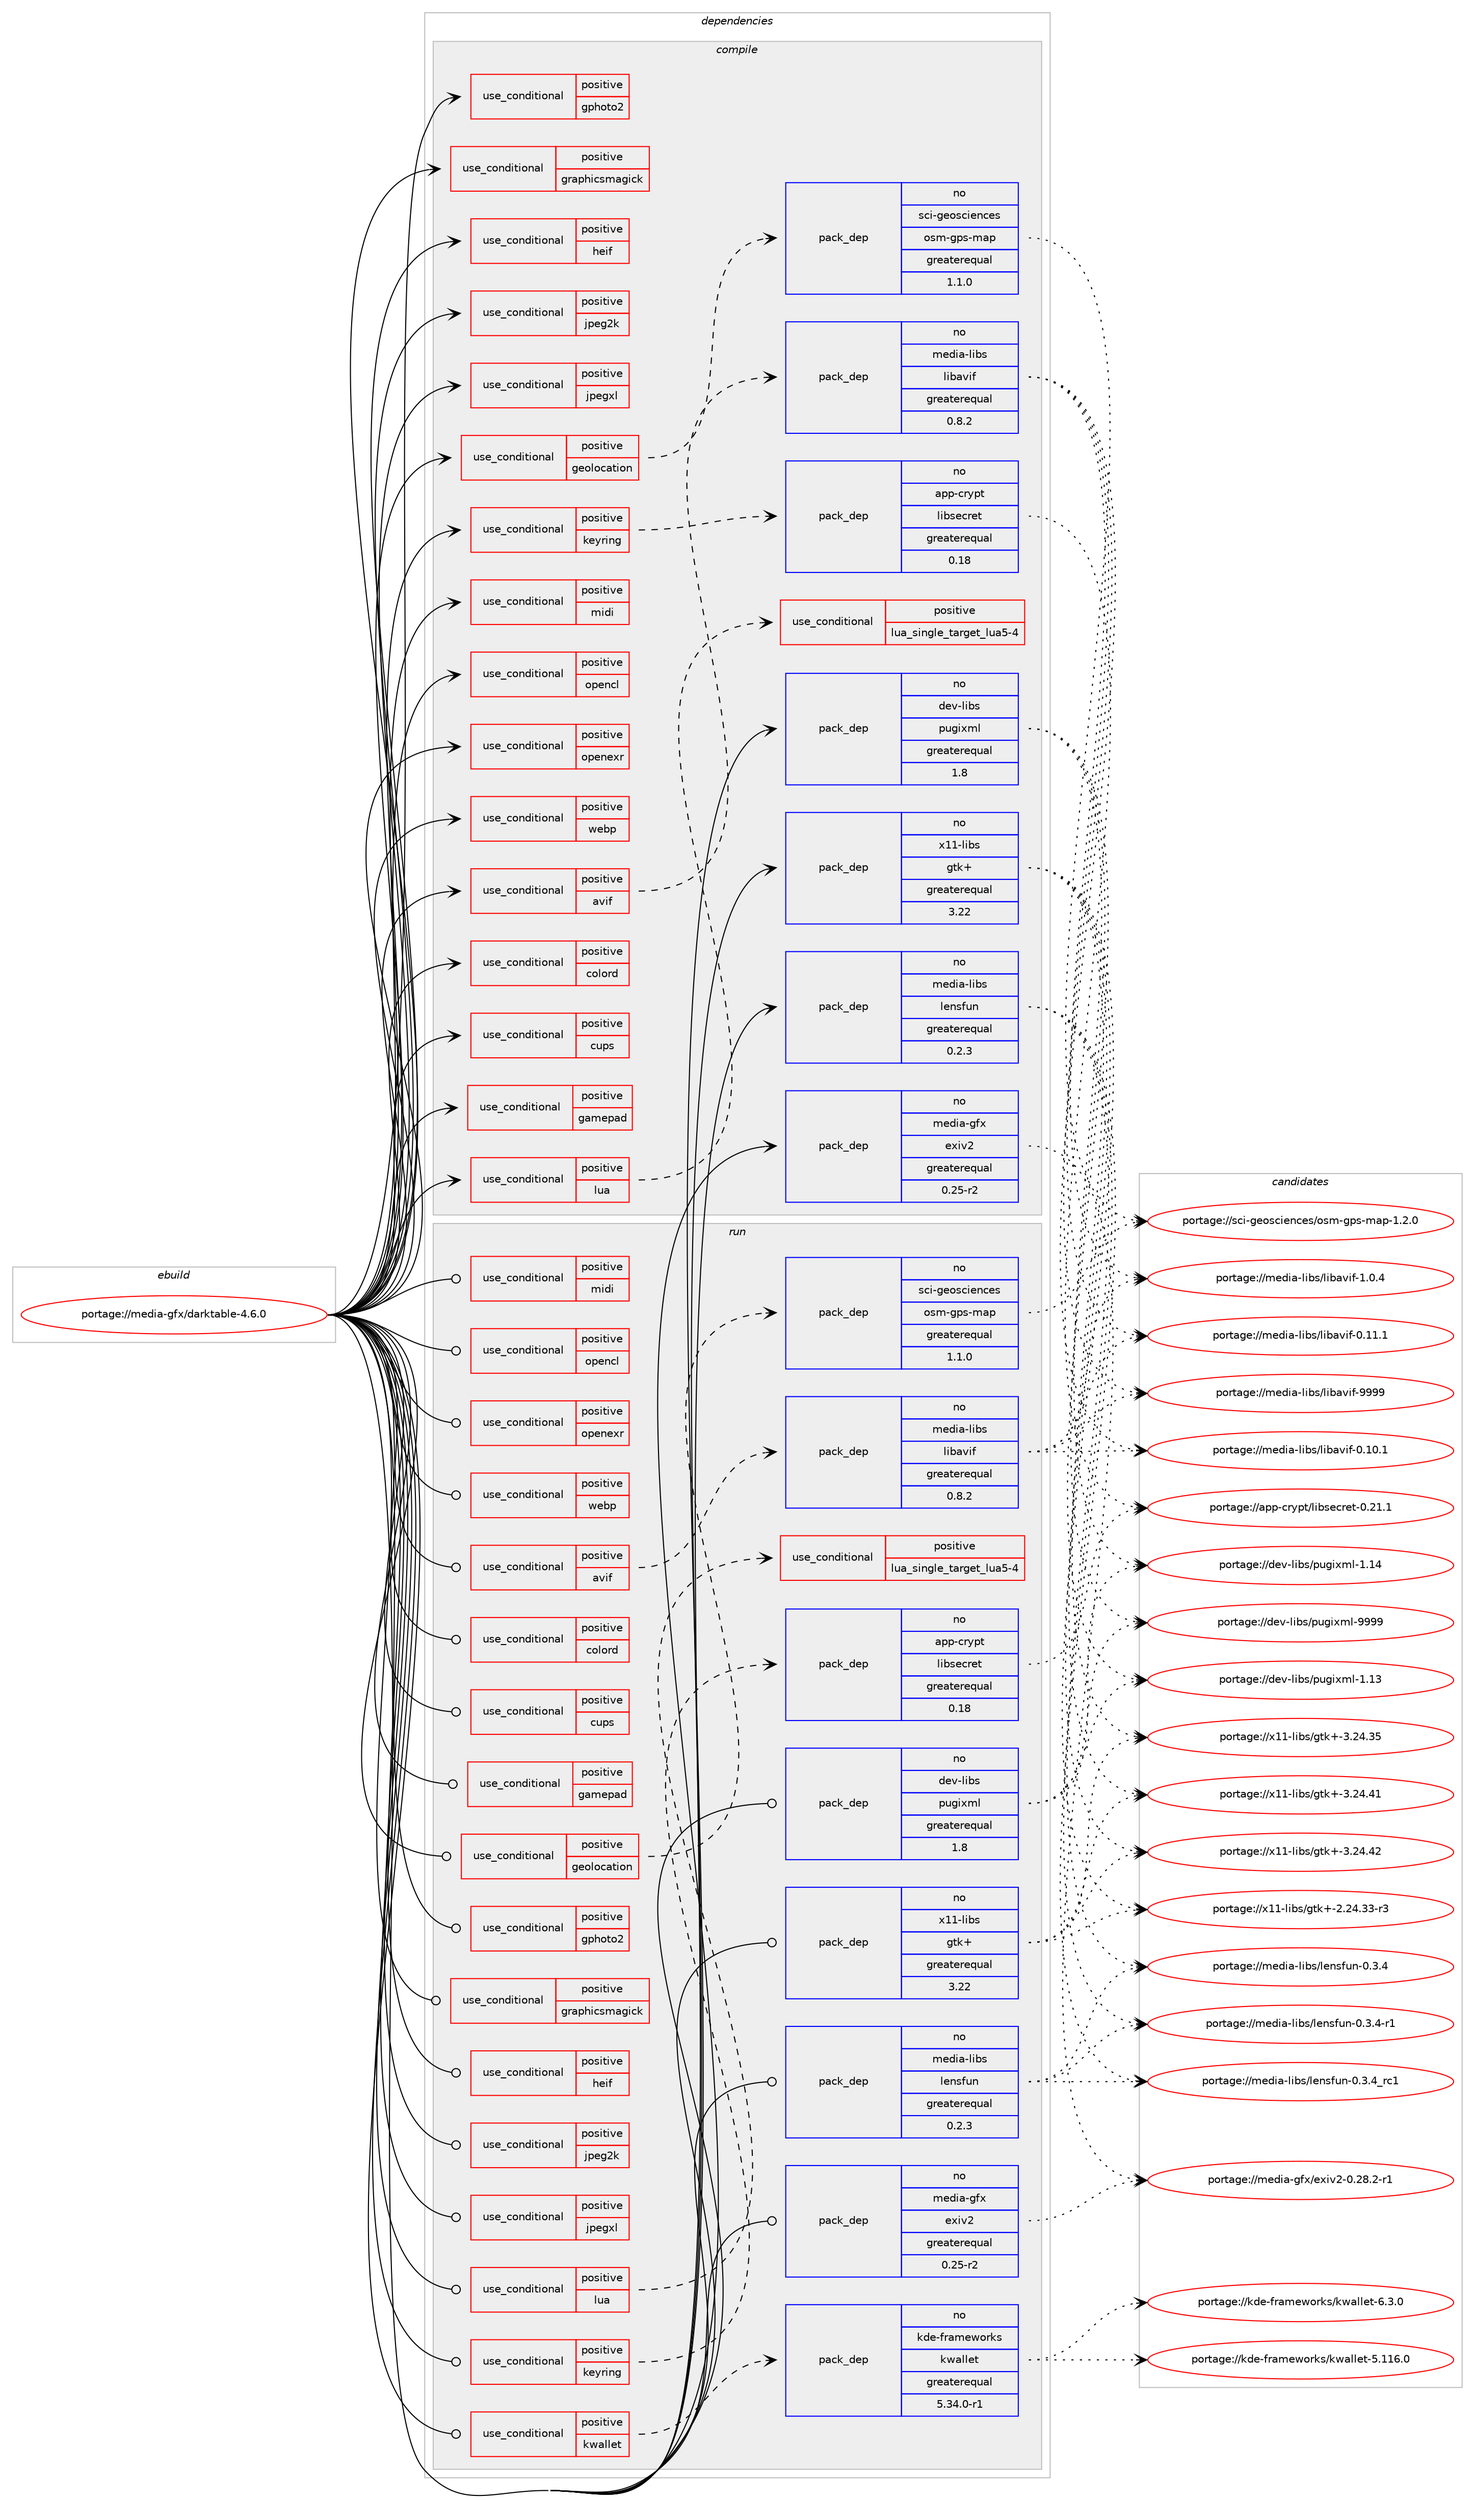digraph prolog {

# *************
# Graph options
# *************

newrank=true;
concentrate=true;
compound=true;
graph [rankdir=LR,fontname=Helvetica,fontsize=10,ranksep=1.5];#, ranksep=2.5, nodesep=0.2];
edge  [arrowhead=vee];
node  [fontname=Helvetica,fontsize=10];

# **********
# The ebuild
# **********

subgraph cluster_leftcol {
color=gray;
rank=same;
label=<<i>ebuild</i>>;
id [label="portage://media-gfx/darktable-4.6.0", color=red, width=4, href="../media-gfx/darktable-4.6.0.svg"];
}

# ****************
# The dependencies
# ****************

subgraph cluster_midcol {
color=gray;
label=<<i>dependencies</i>>;
subgraph cluster_compile {
fillcolor="#eeeeee";
style=filled;
label=<<i>compile</i>>;
subgraph cond70230 {
dependency149316 [label=<<TABLE BORDER="0" CELLBORDER="1" CELLSPACING="0" CELLPADDING="4"><TR><TD ROWSPAN="3" CELLPADDING="10">use_conditional</TD></TR><TR><TD>positive</TD></TR><TR><TD>avif</TD></TR></TABLE>>, shape=none, color=red];
subgraph pack76812 {
dependency149317 [label=<<TABLE BORDER="0" CELLBORDER="1" CELLSPACING="0" CELLPADDING="4" WIDTH="220"><TR><TD ROWSPAN="6" CELLPADDING="30">pack_dep</TD></TR><TR><TD WIDTH="110">no</TD></TR><TR><TD>media-libs</TD></TR><TR><TD>libavif</TD></TR><TR><TD>greaterequal</TD></TR><TR><TD>0.8.2</TD></TR></TABLE>>, shape=none, color=blue];
}
dependency149316:e -> dependency149317:w [weight=20,style="dashed",arrowhead="vee"];
}
id:e -> dependency149316:w [weight=20,style="solid",arrowhead="vee"];
subgraph cond70231 {
dependency149318 [label=<<TABLE BORDER="0" CELLBORDER="1" CELLSPACING="0" CELLPADDING="4"><TR><TD ROWSPAN="3" CELLPADDING="10">use_conditional</TD></TR><TR><TD>positive</TD></TR><TR><TD>colord</TD></TR></TABLE>>, shape=none, color=red];
# *** BEGIN UNKNOWN DEPENDENCY TYPE (TODO) ***
# dependency149318 -> package_dependency(portage://media-gfx/darktable-4.6.0,install,no,x11-libs,colord-gtk,none,[,,],any_same_slot,[])
# *** END UNKNOWN DEPENDENCY TYPE (TODO) ***

}
id:e -> dependency149318:w [weight=20,style="solid",arrowhead="vee"];
subgraph cond70232 {
dependency149319 [label=<<TABLE BORDER="0" CELLBORDER="1" CELLSPACING="0" CELLPADDING="4"><TR><TD ROWSPAN="3" CELLPADDING="10">use_conditional</TD></TR><TR><TD>positive</TD></TR><TR><TD>cups</TD></TR></TABLE>>, shape=none, color=red];
# *** BEGIN UNKNOWN DEPENDENCY TYPE (TODO) ***
# dependency149319 -> package_dependency(portage://media-gfx/darktable-4.6.0,install,no,net-print,cups,none,[,,],[],[])
# *** END UNKNOWN DEPENDENCY TYPE (TODO) ***

}
id:e -> dependency149319:w [weight=20,style="solid",arrowhead="vee"];
subgraph cond70233 {
dependency149320 [label=<<TABLE BORDER="0" CELLBORDER="1" CELLSPACING="0" CELLPADDING="4"><TR><TD ROWSPAN="3" CELLPADDING="10">use_conditional</TD></TR><TR><TD>positive</TD></TR><TR><TD>gamepad</TD></TR></TABLE>>, shape=none, color=red];
# *** BEGIN UNKNOWN DEPENDENCY TYPE (TODO) ***
# dependency149320 -> package_dependency(portage://media-gfx/darktable-4.6.0,install,no,media-libs,libsdl2,none,[,,],[],[])
# *** END UNKNOWN DEPENDENCY TYPE (TODO) ***

}
id:e -> dependency149320:w [weight=20,style="solid",arrowhead="vee"];
subgraph cond70234 {
dependency149321 [label=<<TABLE BORDER="0" CELLBORDER="1" CELLSPACING="0" CELLPADDING="4"><TR><TD ROWSPAN="3" CELLPADDING="10">use_conditional</TD></TR><TR><TD>positive</TD></TR><TR><TD>geolocation</TD></TR></TABLE>>, shape=none, color=red];
subgraph pack76813 {
dependency149322 [label=<<TABLE BORDER="0" CELLBORDER="1" CELLSPACING="0" CELLPADDING="4" WIDTH="220"><TR><TD ROWSPAN="6" CELLPADDING="30">pack_dep</TD></TR><TR><TD WIDTH="110">no</TD></TR><TR><TD>sci-geosciences</TD></TR><TR><TD>osm-gps-map</TD></TR><TR><TD>greaterequal</TD></TR><TR><TD>1.1.0</TD></TR></TABLE>>, shape=none, color=blue];
}
dependency149321:e -> dependency149322:w [weight=20,style="dashed",arrowhead="vee"];
}
id:e -> dependency149321:w [weight=20,style="solid",arrowhead="vee"];
subgraph cond70235 {
dependency149323 [label=<<TABLE BORDER="0" CELLBORDER="1" CELLSPACING="0" CELLPADDING="4"><TR><TD ROWSPAN="3" CELLPADDING="10">use_conditional</TD></TR><TR><TD>positive</TD></TR><TR><TD>gphoto2</TD></TR></TABLE>>, shape=none, color=red];
# *** BEGIN UNKNOWN DEPENDENCY TYPE (TODO) ***
# dependency149323 -> package_dependency(portage://media-gfx/darktable-4.6.0,install,no,media-libs,libgphoto2,none,[,,],any_same_slot,[])
# *** END UNKNOWN DEPENDENCY TYPE (TODO) ***

}
id:e -> dependency149323:w [weight=20,style="solid",arrowhead="vee"];
subgraph cond70236 {
dependency149324 [label=<<TABLE BORDER="0" CELLBORDER="1" CELLSPACING="0" CELLPADDING="4"><TR><TD ROWSPAN="3" CELLPADDING="10">use_conditional</TD></TR><TR><TD>positive</TD></TR><TR><TD>graphicsmagick</TD></TR></TABLE>>, shape=none, color=red];
# *** BEGIN UNKNOWN DEPENDENCY TYPE (TODO) ***
# dependency149324 -> package_dependency(portage://media-gfx/darktable-4.6.0,install,no,media-gfx,graphicsmagick,none,[,,],[],[])
# *** END UNKNOWN DEPENDENCY TYPE (TODO) ***

}
id:e -> dependency149324:w [weight=20,style="solid",arrowhead="vee"];
subgraph cond70237 {
dependency149325 [label=<<TABLE BORDER="0" CELLBORDER="1" CELLSPACING="0" CELLPADDING="4"><TR><TD ROWSPAN="3" CELLPADDING="10">use_conditional</TD></TR><TR><TD>positive</TD></TR><TR><TD>heif</TD></TR></TABLE>>, shape=none, color=red];
# *** BEGIN UNKNOWN DEPENDENCY TYPE (TODO) ***
# dependency149325 -> package_dependency(portage://media-gfx/darktable-4.6.0,install,no,media-libs,libheif,none,[,,],any_same_slot,[])
# *** END UNKNOWN DEPENDENCY TYPE (TODO) ***

}
id:e -> dependency149325:w [weight=20,style="solid",arrowhead="vee"];
subgraph cond70238 {
dependency149326 [label=<<TABLE BORDER="0" CELLBORDER="1" CELLSPACING="0" CELLPADDING="4"><TR><TD ROWSPAN="3" CELLPADDING="10">use_conditional</TD></TR><TR><TD>positive</TD></TR><TR><TD>jpeg2k</TD></TR></TABLE>>, shape=none, color=red];
# *** BEGIN UNKNOWN DEPENDENCY TYPE (TODO) ***
# dependency149326 -> package_dependency(portage://media-gfx/darktable-4.6.0,install,no,media-libs,openjpeg,none,[,,],[slot(2),equal],[])
# *** END UNKNOWN DEPENDENCY TYPE (TODO) ***

}
id:e -> dependency149326:w [weight=20,style="solid",arrowhead="vee"];
subgraph cond70239 {
dependency149327 [label=<<TABLE BORDER="0" CELLBORDER="1" CELLSPACING="0" CELLPADDING="4"><TR><TD ROWSPAN="3" CELLPADDING="10">use_conditional</TD></TR><TR><TD>positive</TD></TR><TR><TD>jpegxl</TD></TR></TABLE>>, shape=none, color=red];
# *** BEGIN UNKNOWN DEPENDENCY TYPE (TODO) ***
# dependency149327 -> package_dependency(portage://media-gfx/darktable-4.6.0,install,no,media-libs,libjxl,none,[,,],any_same_slot,[])
# *** END UNKNOWN DEPENDENCY TYPE (TODO) ***

}
id:e -> dependency149327:w [weight=20,style="solid",arrowhead="vee"];
subgraph cond70240 {
dependency149328 [label=<<TABLE BORDER="0" CELLBORDER="1" CELLSPACING="0" CELLPADDING="4"><TR><TD ROWSPAN="3" CELLPADDING="10">use_conditional</TD></TR><TR><TD>positive</TD></TR><TR><TD>keyring</TD></TR></TABLE>>, shape=none, color=red];
subgraph pack76814 {
dependency149329 [label=<<TABLE BORDER="0" CELLBORDER="1" CELLSPACING="0" CELLPADDING="4" WIDTH="220"><TR><TD ROWSPAN="6" CELLPADDING="30">pack_dep</TD></TR><TR><TD WIDTH="110">no</TD></TR><TR><TD>app-crypt</TD></TR><TR><TD>libsecret</TD></TR><TR><TD>greaterequal</TD></TR><TR><TD>0.18</TD></TR></TABLE>>, shape=none, color=blue];
}
dependency149328:e -> dependency149329:w [weight=20,style="dashed",arrowhead="vee"];
}
id:e -> dependency149328:w [weight=20,style="solid",arrowhead="vee"];
subgraph cond70241 {
dependency149330 [label=<<TABLE BORDER="0" CELLBORDER="1" CELLSPACING="0" CELLPADDING="4"><TR><TD ROWSPAN="3" CELLPADDING="10">use_conditional</TD></TR><TR><TD>positive</TD></TR><TR><TD>lua</TD></TR></TABLE>>, shape=none, color=red];
subgraph cond70242 {
dependency149331 [label=<<TABLE BORDER="0" CELLBORDER="1" CELLSPACING="0" CELLPADDING="4"><TR><TD ROWSPAN="3" CELLPADDING="10">use_conditional</TD></TR><TR><TD>positive</TD></TR><TR><TD>lua_single_target_lua5-4</TD></TR></TABLE>>, shape=none, color=red];
# *** BEGIN UNKNOWN DEPENDENCY TYPE (TODO) ***
# dependency149331 -> package_dependency(portage://media-gfx/darktable-4.6.0,install,no,dev-lang,lua,none,[,,],[slot(5.4)],[])
# *** END UNKNOWN DEPENDENCY TYPE (TODO) ***

}
dependency149330:e -> dependency149331:w [weight=20,style="dashed",arrowhead="vee"];
}
id:e -> dependency149330:w [weight=20,style="solid",arrowhead="vee"];
subgraph cond70243 {
dependency149332 [label=<<TABLE BORDER="0" CELLBORDER="1" CELLSPACING="0" CELLPADDING="4"><TR><TD ROWSPAN="3" CELLPADDING="10">use_conditional</TD></TR><TR><TD>positive</TD></TR><TR><TD>midi</TD></TR></TABLE>>, shape=none, color=red];
# *** BEGIN UNKNOWN DEPENDENCY TYPE (TODO) ***
# dependency149332 -> package_dependency(portage://media-gfx/darktable-4.6.0,install,no,media-libs,portmidi,none,[,,],[],[])
# *** END UNKNOWN DEPENDENCY TYPE (TODO) ***

}
id:e -> dependency149332:w [weight=20,style="solid",arrowhead="vee"];
subgraph cond70244 {
dependency149333 [label=<<TABLE BORDER="0" CELLBORDER="1" CELLSPACING="0" CELLPADDING="4"><TR><TD ROWSPAN="3" CELLPADDING="10">use_conditional</TD></TR><TR><TD>positive</TD></TR><TR><TD>opencl</TD></TR></TABLE>>, shape=none, color=red];
# *** BEGIN UNKNOWN DEPENDENCY TYPE (TODO) ***
# dependency149333 -> package_dependency(portage://media-gfx/darktable-4.6.0,install,no,virtual,opencl,none,[,,],[],[])
# *** END UNKNOWN DEPENDENCY TYPE (TODO) ***

}
id:e -> dependency149333:w [weight=20,style="solid",arrowhead="vee"];
subgraph cond70245 {
dependency149334 [label=<<TABLE BORDER="0" CELLBORDER="1" CELLSPACING="0" CELLPADDING="4"><TR><TD ROWSPAN="3" CELLPADDING="10">use_conditional</TD></TR><TR><TD>positive</TD></TR><TR><TD>openexr</TD></TR></TABLE>>, shape=none, color=red];
# *** BEGIN UNKNOWN DEPENDENCY TYPE (TODO) ***
# dependency149334 -> package_dependency(portage://media-gfx/darktable-4.6.0,install,no,media-libs,openexr,none,[,,],any_same_slot,[])
# *** END UNKNOWN DEPENDENCY TYPE (TODO) ***

}
id:e -> dependency149334:w [weight=20,style="solid",arrowhead="vee"];
subgraph cond70246 {
dependency149335 [label=<<TABLE BORDER="0" CELLBORDER="1" CELLSPACING="0" CELLPADDING="4"><TR><TD ROWSPAN="3" CELLPADDING="10">use_conditional</TD></TR><TR><TD>positive</TD></TR><TR><TD>webp</TD></TR></TABLE>>, shape=none, color=red];
# *** BEGIN UNKNOWN DEPENDENCY TYPE (TODO) ***
# dependency149335 -> package_dependency(portage://media-gfx/darktable-4.6.0,install,no,media-libs,libwebp,none,[,,],any_same_slot,[])
# *** END UNKNOWN DEPENDENCY TYPE (TODO) ***

}
id:e -> dependency149335:w [weight=20,style="solid",arrowhead="vee"];
# *** BEGIN UNKNOWN DEPENDENCY TYPE (TODO) ***
# id -> package_dependency(portage://media-gfx/darktable-4.6.0,install,no,dev-db,sqlite,none,[,,],[slot(3)],[])
# *** END UNKNOWN DEPENDENCY TYPE (TODO) ***

# *** BEGIN UNKNOWN DEPENDENCY TYPE (TODO) ***
# id -> package_dependency(portage://media-gfx/darktable-4.6.0,install,no,dev-libs,icu,none,[,,],any_same_slot,[])
# *** END UNKNOWN DEPENDENCY TYPE (TODO) ***

# *** BEGIN UNKNOWN DEPENDENCY TYPE (TODO) ***
# id -> package_dependency(portage://media-gfx/darktable-4.6.0,install,no,dev-libs,json-glib,none,[,,],[],[])
# *** END UNKNOWN DEPENDENCY TYPE (TODO) ***

# *** BEGIN UNKNOWN DEPENDENCY TYPE (TODO) ***
# id -> package_dependency(portage://media-gfx/darktable-4.6.0,install,no,dev-libs,libxml2,none,[,,],[slot(2)],[])
# *** END UNKNOWN DEPENDENCY TYPE (TODO) ***

subgraph pack76815 {
dependency149336 [label=<<TABLE BORDER="0" CELLBORDER="1" CELLSPACING="0" CELLPADDING="4" WIDTH="220"><TR><TD ROWSPAN="6" CELLPADDING="30">pack_dep</TD></TR><TR><TD WIDTH="110">no</TD></TR><TR><TD>dev-libs</TD></TR><TR><TD>pugixml</TD></TR><TR><TD>greaterequal</TD></TR><TR><TD>1.8</TD></TR></TABLE>>, shape=none, color=blue];
}
id:e -> dependency149336:w [weight=20,style="solid",arrowhead="vee"];
# *** BEGIN UNKNOWN DEPENDENCY TYPE (TODO) ***
# id -> package_dependency(portage://media-gfx/darktable-4.6.0,install,no,gnome-base,librsvg,none,[,,],[slot(2)],[])
# *** END UNKNOWN DEPENDENCY TYPE (TODO) ***

subgraph pack76816 {
dependency149337 [label=<<TABLE BORDER="0" CELLBORDER="1" CELLSPACING="0" CELLPADDING="4" WIDTH="220"><TR><TD ROWSPAN="6" CELLPADDING="30">pack_dep</TD></TR><TR><TD WIDTH="110">no</TD></TR><TR><TD>media-gfx</TD></TR><TR><TD>exiv2</TD></TR><TR><TD>greaterequal</TD></TR><TR><TD>0.25-r2</TD></TR></TABLE>>, shape=none, color=blue];
}
id:e -> dependency149337:w [weight=20,style="solid",arrowhead="vee"];
# *** BEGIN UNKNOWN DEPENDENCY TYPE (TODO) ***
# id -> package_dependency(portage://media-gfx/darktable-4.6.0,install,no,media-libs,lcms,none,[,,],[slot(2)],[])
# *** END UNKNOWN DEPENDENCY TYPE (TODO) ***

subgraph pack76817 {
dependency149338 [label=<<TABLE BORDER="0" CELLBORDER="1" CELLSPACING="0" CELLPADDING="4" WIDTH="220"><TR><TD ROWSPAN="6" CELLPADDING="30">pack_dep</TD></TR><TR><TD WIDTH="110">no</TD></TR><TR><TD>media-libs</TD></TR><TR><TD>lensfun</TD></TR><TR><TD>greaterequal</TD></TR><TR><TD>0.2.3</TD></TR></TABLE>>, shape=none, color=blue];
}
id:e -> dependency149338:w [weight=20,style="solid",arrowhead="vee"];
# *** BEGIN UNKNOWN DEPENDENCY TYPE (TODO) ***
# id -> package_dependency(portage://media-gfx/darktable-4.6.0,install,no,media-libs,libjpeg-turbo,none,[,,],any_same_slot,[])
# *** END UNKNOWN DEPENDENCY TYPE (TODO) ***

# *** BEGIN UNKNOWN DEPENDENCY TYPE (TODO) ***
# id -> package_dependency(portage://media-gfx/darktable-4.6.0,install,no,media-libs,libpng,none,[,,],any_same_slot,[])
# *** END UNKNOWN DEPENDENCY TYPE (TODO) ***

# *** BEGIN UNKNOWN DEPENDENCY TYPE (TODO) ***
# id -> package_dependency(portage://media-gfx/darktable-4.6.0,install,no,media-libs,tiff,none,[,,],any_same_slot,[])
# *** END UNKNOWN DEPENDENCY TYPE (TODO) ***

# *** BEGIN UNKNOWN DEPENDENCY TYPE (TODO) ***
# id -> package_dependency(portage://media-gfx/darktable-4.6.0,install,no,net-libs,libsoup,none,[,,],[slot(2.4)],[])
# *** END UNKNOWN DEPENDENCY TYPE (TODO) ***

# *** BEGIN UNKNOWN DEPENDENCY TYPE (TODO) ***
# id -> package_dependency(portage://media-gfx/darktable-4.6.0,install,no,net-misc,curl,none,[,,],[],[])
# *** END UNKNOWN DEPENDENCY TYPE (TODO) ***

# *** BEGIN UNKNOWN DEPENDENCY TYPE (TODO) ***
# id -> package_dependency(portage://media-gfx/darktable-4.6.0,install,no,sys-libs,zlib,none,[,,],any_same_slot,[])
# *** END UNKNOWN DEPENDENCY TYPE (TODO) ***

# *** BEGIN UNKNOWN DEPENDENCY TYPE (TODO) ***
# id -> package_dependency(portage://media-gfx/darktable-4.6.0,install,no,x11-libs,cairo,none,[,,],[],[])
# *** END UNKNOWN DEPENDENCY TYPE (TODO) ***

subgraph pack76818 {
dependency149339 [label=<<TABLE BORDER="0" CELLBORDER="1" CELLSPACING="0" CELLPADDING="4" WIDTH="220"><TR><TD ROWSPAN="6" CELLPADDING="30">pack_dep</TD></TR><TR><TD WIDTH="110">no</TD></TR><TR><TD>x11-libs</TD></TR><TR><TD>gtk+</TD></TR><TR><TD>greaterequal</TD></TR><TR><TD>3.22</TD></TR></TABLE>>, shape=none, color=blue];
}
id:e -> dependency149339:w [weight=20,style="solid",arrowhead="vee"];
# *** BEGIN UNKNOWN DEPENDENCY TYPE (TODO) ***
# id -> package_dependency(portage://media-gfx/darktable-4.6.0,install,no,x11-libs,pango,none,[,,],[],[])
# *** END UNKNOWN DEPENDENCY TYPE (TODO) ***

}
subgraph cluster_compileandrun {
fillcolor="#eeeeee";
style=filled;
label=<<i>compile and run</i>>;
}
subgraph cluster_run {
fillcolor="#eeeeee";
style=filled;
label=<<i>run</i>>;
subgraph cond70247 {
dependency149340 [label=<<TABLE BORDER="0" CELLBORDER="1" CELLSPACING="0" CELLPADDING="4"><TR><TD ROWSPAN="3" CELLPADDING="10">use_conditional</TD></TR><TR><TD>positive</TD></TR><TR><TD>avif</TD></TR></TABLE>>, shape=none, color=red];
subgraph pack76819 {
dependency149341 [label=<<TABLE BORDER="0" CELLBORDER="1" CELLSPACING="0" CELLPADDING="4" WIDTH="220"><TR><TD ROWSPAN="6" CELLPADDING="30">pack_dep</TD></TR><TR><TD WIDTH="110">no</TD></TR><TR><TD>media-libs</TD></TR><TR><TD>libavif</TD></TR><TR><TD>greaterequal</TD></TR><TR><TD>0.8.2</TD></TR></TABLE>>, shape=none, color=blue];
}
dependency149340:e -> dependency149341:w [weight=20,style="dashed",arrowhead="vee"];
}
id:e -> dependency149340:w [weight=20,style="solid",arrowhead="odot"];
subgraph cond70248 {
dependency149342 [label=<<TABLE BORDER="0" CELLBORDER="1" CELLSPACING="0" CELLPADDING="4"><TR><TD ROWSPAN="3" CELLPADDING="10">use_conditional</TD></TR><TR><TD>positive</TD></TR><TR><TD>colord</TD></TR></TABLE>>, shape=none, color=red];
# *** BEGIN UNKNOWN DEPENDENCY TYPE (TODO) ***
# dependency149342 -> package_dependency(portage://media-gfx/darktable-4.6.0,run,no,x11-libs,colord-gtk,none,[,,],any_same_slot,[])
# *** END UNKNOWN DEPENDENCY TYPE (TODO) ***

}
id:e -> dependency149342:w [weight=20,style="solid",arrowhead="odot"];
subgraph cond70249 {
dependency149343 [label=<<TABLE BORDER="0" CELLBORDER="1" CELLSPACING="0" CELLPADDING="4"><TR><TD ROWSPAN="3" CELLPADDING="10">use_conditional</TD></TR><TR><TD>positive</TD></TR><TR><TD>cups</TD></TR></TABLE>>, shape=none, color=red];
# *** BEGIN UNKNOWN DEPENDENCY TYPE (TODO) ***
# dependency149343 -> package_dependency(portage://media-gfx/darktable-4.6.0,run,no,net-print,cups,none,[,,],[],[])
# *** END UNKNOWN DEPENDENCY TYPE (TODO) ***

}
id:e -> dependency149343:w [weight=20,style="solid",arrowhead="odot"];
subgraph cond70250 {
dependency149344 [label=<<TABLE BORDER="0" CELLBORDER="1" CELLSPACING="0" CELLPADDING="4"><TR><TD ROWSPAN="3" CELLPADDING="10">use_conditional</TD></TR><TR><TD>positive</TD></TR><TR><TD>gamepad</TD></TR></TABLE>>, shape=none, color=red];
# *** BEGIN UNKNOWN DEPENDENCY TYPE (TODO) ***
# dependency149344 -> package_dependency(portage://media-gfx/darktable-4.6.0,run,no,media-libs,libsdl2,none,[,,],[],[])
# *** END UNKNOWN DEPENDENCY TYPE (TODO) ***

}
id:e -> dependency149344:w [weight=20,style="solid",arrowhead="odot"];
subgraph cond70251 {
dependency149345 [label=<<TABLE BORDER="0" CELLBORDER="1" CELLSPACING="0" CELLPADDING="4"><TR><TD ROWSPAN="3" CELLPADDING="10">use_conditional</TD></TR><TR><TD>positive</TD></TR><TR><TD>geolocation</TD></TR></TABLE>>, shape=none, color=red];
subgraph pack76820 {
dependency149346 [label=<<TABLE BORDER="0" CELLBORDER="1" CELLSPACING="0" CELLPADDING="4" WIDTH="220"><TR><TD ROWSPAN="6" CELLPADDING="30">pack_dep</TD></TR><TR><TD WIDTH="110">no</TD></TR><TR><TD>sci-geosciences</TD></TR><TR><TD>osm-gps-map</TD></TR><TR><TD>greaterequal</TD></TR><TR><TD>1.1.0</TD></TR></TABLE>>, shape=none, color=blue];
}
dependency149345:e -> dependency149346:w [weight=20,style="dashed",arrowhead="vee"];
}
id:e -> dependency149345:w [weight=20,style="solid",arrowhead="odot"];
subgraph cond70252 {
dependency149347 [label=<<TABLE BORDER="0" CELLBORDER="1" CELLSPACING="0" CELLPADDING="4"><TR><TD ROWSPAN="3" CELLPADDING="10">use_conditional</TD></TR><TR><TD>positive</TD></TR><TR><TD>gphoto2</TD></TR></TABLE>>, shape=none, color=red];
# *** BEGIN UNKNOWN DEPENDENCY TYPE (TODO) ***
# dependency149347 -> package_dependency(portage://media-gfx/darktable-4.6.0,run,no,media-libs,libgphoto2,none,[,,],any_same_slot,[])
# *** END UNKNOWN DEPENDENCY TYPE (TODO) ***

}
id:e -> dependency149347:w [weight=20,style="solid",arrowhead="odot"];
subgraph cond70253 {
dependency149348 [label=<<TABLE BORDER="0" CELLBORDER="1" CELLSPACING="0" CELLPADDING="4"><TR><TD ROWSPAN="3" CELLPADDING="10">use_conditional</TD></TR><TR><TD>positive</TD></TR><TR><TD>graphicsmagick</TD></TR></TABLE>>, shape=none, color=red];
# *** BEGIN UNKNOWN DEPENDENCY TYPE (TODO) ***
# dependency149348 -> package_dependency(portage://media-gfx/darktable-4.6.0,run,no,media-gfx,graphicsmagick,none,[,,],[],[])
# *** END UNKNOWN DEPENDENCY TYPE (TODO) ***

}
id:e -> dependency149348:w [weight=20,style="solid",arrowhead="odot"];
subgraph cond70254 {
dependency149349 [label=<<TABLE BORDER="0" CELLBORDER="1" CELLSPACING="0" CELLPADDING="4"><TR><TD ROWSPAN="3" CELLPADDING="10">use_conditional</TD></TR><TR><TD>positive</TD></TR><TR><TD>heif</TD></TR></TABLE>>, shape=none, color=red];
# *** BEGIN UNKNOWN DEPENDENCY TYPE (TODO) ***
# dependency149349 -> package_dependency(portage://media-gfx/darktable-4.6.0,run,no,media-libs,libheif,none,[,,],any_same_slot,[])
# *** END UNKNOWN DEPENDENCY TYPE (TODO) ***

}
id:e -> dependency149349:w [weight=20,style="solid",arrowhead="odot"];
subgraph cond70255 {
dependency149350 [label=<<TABLE BORDER="0" CELLBORDER="1" CELLSPACING="0" CELLPADDING="4"><TR><TD ROWSPAN="3" CELLPADDING="10">use_conditional</TD></TR><TR><TD>positive</TD></TR><TR><TD>jpeg2k</TD></TR></TABLE>>, shape=none, color=red];
# *** BEGIN UNKNOWN DEPENDENCY TYPE (TODO) ***
# dependency149350 -> package_dependency(portage://media-gfx/darktable-4.6.0,run,no,media-libs,openjpeg,none,[,,],[slot(2),equal],[])
# *** END UNKNOWN DEPENDENCY TYPE (TODO) ***

}
id:e -> dependency149350:w [weight=20,style="solid",arrowhead="odot"];
subgraph cond70256 {
dependency149351 [label=<<TABLE BORDER="0" CELLBORDER="1" CELLSPACING="0" CELLPADDING="4"><TR><TD ROWSPAN="3" CELLPADDING="10">use_conditional</TD></TR><TR><TD>positive</TD></TR><TR><TD>jpegxl</TD></TR></TABLE>>, shape=none, color=red];
# *** BEGIN UNKNOWN DEPENDENCY TYPE (TODO) ***
# dependency149351 -> package_dependency(portage://media-gfx/darktable-4.6.0,run,no,media-libs,libjxl,none,[,,],any_same_slot,[])
# *** END UNKNOWN DEPENDENCY TYPE (TODO) ***

}
id:e -> dependency149351:w [weight=20,style="solid",arrowhead="odot"];
subgraph cond70257 {
dependency149352 [label=<<TABLE BORDER="0" CELLBORDER="1" CELLSPACING="0" CELLPADDING="4"><TR><TD ROWSPAN="3" CELLPADDING="10">use_conditional</TD></TR><TR><TD>positive</TD></TR><TR><TD>keyring</TD></TR></TABLE>>, shape=none, color=red];
subgraph pack76821 {
dependency149353 [label=<<TABLE BORDER="0" CELLBORDER="1" CELLSPACING="0" CELLPADDING="4" WIDTH="220"><TR><TD ROWSPAN="6" CELLPADDING="30">pack_dep</TD></TR><TR><TD WIDTH="110">no</TD></TR><TR><TD>app-crypt</TD></TR><TR><TD>libsecret</TD></TR><TR><TD>greaterequal</TD></TR><TR><TD>0.18</TD></TR></TABLE>>, shape=none, color=blue];
}
dependency149352:e -> dependency149353:w [weight=20,style="dashed",arrowhead="vee"];
}
id:e -> dependency149352:w [weight=20,style="solid",arrowhead="odot"];
subgraph cond70258 {
dependency149354 [label=<<TABLE BORDER="0" CELLBORDER="1" CELLSPACING="0" CELLPADDING="4"><TR><TD ROWSPAN="3" CELLPADDING="10">use_conditional</TD></TR><TR><TD>positive</TD></TR><TR><TD>kwallet</TD></TR></TABLE>>, shape=none, color=red];
subgraph pack76822 {
dependency149355 [label=<<TABLE BORDER="0" CELLBORDER="1" CELLSPACING="0" CELLPADDING="4" WIDTH="220"><TR><TD ROWSPAN="6" CELLPADDING="30">pack_dep</TD></TR><TR><TD WIDTH="110">no</TD></TR><TR><TD>kde-frameworks</TD></TR><TR><TD>kwallet</TD></TR><TR><TD>greaterequal</TD></TR><TR><TD>5.34.0-r1</TD></TR></TABLE>>, shape=none, color=blue];
}
dependency149354:e -> dependency149355:w [weight=20,style="dashed",arrowhead="vee"];
}
id:e -> dependency149354:w [weight=20,style="solid",arrowhead="odot"];
subgraph cond70259 {
dependency149356 [label=<<TABLE BORDER="0" CELLBORDER="1" CELLSPACING="0" CELLPADDING="4"><TR><TD ROWSPAN="3" CELLPADDING="10">use_conditional</TD></TR><TR><TD>positive</TD></TR><TR><TD>lua</TD></TR></TABLE>>, shape=none, color=red];
subgraph cond70260 {
dependency149357 [label=<<TABLE BORDER="0" CELLBORDER="1" CELLSPACING="0" CELLPADDING="4"><TR><TD ROWSPAN="3" CELLPADDING="10">use_conditional</TD></TR><TR><TD>positive</TD></TR><TR><TD>lua_single_target_lua5-4</TD></TR></TABLE>>, shape=none, color=red];
# *** BEGIN UNKNOWN DEPENDENCY TYPE (TODO) ***
# dependency149357 -> package_dependency(portage://media-gfx/darktable-4.6.0,run,no,dev-lang,lua,none,[,,],[slot(5.4)],[])
# *** END UNKNOWN DEPENDENCY TYPE (TODO) ***

}
dependency149356:e -> dependency149357:w [weight=20,style="dashed",arrowhead="vee"];
}
id:e -> dependency149356:w [weight=20,style="solid",arrowhead="odot"];
subgraph cond70261 {
dependency149358 [label=<<TABLE BORDER="0" CELLBORDER="1" CELLSPACING="0" CELLPADDING="4"><TR><TD ROWSPAN="3" CELLPADDING="10">use_conditional</TD></TR><TR><TD>positive</TD></TR><TR><TD>midi</TD></TR></TABLE>>, shape=none, color=red];
# *** BEGIN UNKNOWN DEPENDENCY TYPE (TODO) ***
# dependency149358 -> package_dependency(portage://media-gfx/darktable-4.6.0,run,no,media-libs,portmidi,none,[,,],[],[])
# *** END UNKNOWN DEPENDENCY TYPE (TODO) ***

}
id:e -> dependency149358:w [weight=20,style="solid",arrowhead="odot"];
subgraph cond70262 {
dependency149359 [label=<<TABLE BORDER="0" CELLBORDER="1" CELLSPACING="0" CELLPADDING="4"><TR><TD ROWSPAN="3" CELLPADDING="10">use_conditional</TD></TR><TR><TD>positive</TD></TR><TR><TD>opencl</TD></TR></TABLE>>, shape=none, color=red];
# *** BEGIN UNKNOWN DEPENDENCY TYPE (TODO) ***
# dependency149359 -> package_dependency(portage://media-gfx/darktable-4.6.0,run,no,virtual,opencl,none,[,,],[],[])
# *** END UNKNOWN DEPENDENCY TYPE (TODO) ***

}
id:e -> dependency149359:w [weight=20,style="solid",arrowhead="odot"];
subgraph cond70263 {
dependency149360 [label=<<TABLE BORDER="0" CELLBORDER="1" CELLSPACING="0" CELLPADDING="4"><TR><TD ROWSPAN="3" CELLPADDING="10">use_conditional</TD></TR><TR><TD>positive</TD></TR><TR><TD>openexr</TD></TR></TABLE>>, shape=none, color=red];
# *** BEGIN UNKNOWN DEPENDENCY TYPE (TODO) ***
# dependency149360 -> package_dependency(portage://media-gfx/darktable-4.6.0,run,no,media-libs,openexr,none,[,,],any_same_slot,[])
# *** END UNKNOWN DEPENDENCY TYPE (TODO) ***

}
id:e -> dependency149360:w [weight=20,style="solid",arrowhead="odot"];
subgraph cond70264 {
dependency149361 [label=<<TABLE BORDER="0" CELLBORDER="1" CELLSPACING="0" CELLPADDING="4"><TR><TD ROWSPAN="3" CELLPADDING="10">use_conditional</TD></TR><TR><TD>positive</TD></TR><TR><TD>webp</TD></TR></TABLE>>, shape=none, color=red];
# *** BEGIN UNKNOWN DEPENDENCY TYPE (TODO) ***
# dependency149361 -> package_dependency(portage://media-gfx/darktable-4.6.0,run,no,media-libs,libwebp,none,[,,],any_same_slot,[])
# *** END UNKNOWN DEPENDENCY TYPE (TODO) ***

}
id:e -> dependency149361:w [weight=20,style="solid",arrowhead="odot"];
# *** BEGIN UNKNOWN DEPENDENCY TYPE (TODO) ***
# id -> package_dependency(portage://media-gfx/darktable-4.6.0,run,no,dev-db,sqlite,none,[,,],[slot(3)],[])
# *** END UNKNOWN DEPENDENCY TYPE (TODO) ***

# *** BEGIN UNKNOWN DEPENDENCY TYPE (TODO) ***
# id -> package_dependency(portage://media-gfx/darktable-4.6.0,run,no,dev-libs,icu,none,[,,],any_same_slot,[])
# *** END UNKNOWN DEPENDENCY TYPE (TODO) ***

# *** BEGIN UNKNOWN DEPENDENCY TYPE (TODO) ***
# id -> package_dependency(portage://media-gfx/darktable-4.6.0,run,no,dev-libs,json-glib,none,[,,],[],[])
# *** END UNKNOWN DEPENDENCY TYPE (TODO) ***

# *** BEGIN UNKNOWN DEPENDENCY TYPE (TODO) ***
# id -> package_dependency(portage://media-gfx/darktable-4.6.0,run,no,dev-libs,libxml2,none,[,,],[slot(2)],[])
# *** END UNKNOWN DEPENDENCY TYPE (TODO) ***

subgraph pack76823 {
dependency149362 [label=<<TABLE BORDER="0" CELLBORDER="1" CELLSPACING="0" CELLPADDING="4" WIDTH="220"><TR><TD ROWSPAN="6" CELLPADDING="30">pack_dep</TD></TR><TR><TD WIDTH="110">no</TD></TR><TR><TD>dev-libs</TD></TR><TR><TD>pugixml</TD></TR><TR><TD>greaterequal</TD></TR><TR><TD>1.8</TD></TR></TABLE>>, shape=none, color=blue];
}
id:e -> dependency149362:w [weight=20,style="solid",arrowhead="odot"];
# *** BEGIN UNKNOWN DEPENDENCY TYPE (TODO) ***
# id -> package_dependency(portage://media-gfx/darktable-4.6.0,run,no,gnome-base,librsvg,none,[,,],[slot(2)],[])
# *** END UNKNOWN DEPENDENCY TYPE (TODO) ***

subgraph pack76824 {
dependency149363 [label=<<TABLE BORDER="0" CELLBORDER="1" CELLSPACING="0" CELLPADDING="4" WIDTH="220"><TR><TD ROWSPAN="6" CELLPADDING="30">pack_dep</TD></TR><TR><TD WIDTH="110">no</TD></TR><TR><TD>media-gfx</TD></TR><TR><TD>exiv2</TD></TR><TR><TD>greaterequal</TD></TR><TR><TD>0.25-r2</TD></TR></TABLE>>, shape=none, color=blue];
}
id:e -> dependency149363:w [weight=20,style="solid",arrowhead="odot"];
# *** BEGIN UNKNOWN DEPENDENCY TYPE (TODO) ***
# id -> package_dependency(portage://media-gfx/darktable-4.6.0,run,no,media-libs,lcms,none,[,,],[slot(2)],[])
# *** END UNKNOWN DEPENDENCY TYPE (TODO) ***

subgraph pack76825 {
dependency149364 [label=<<TABLE BORDER="0" CELLBORDER="1" CELLSPACING="0" CELLPADDING="4" WIDTH="220"><TR><TD ROWSPAN="6" CELLPADDING="30">pack_dep</TD></TR><TR><TD WIDTH="110">no</TD></TR><TR><TD>media-libs</TD></TR><TR><TD>lensfun</TD></TR><TR><TD>greaterequal</TD></TR><TR><TD>0.2.3</TD></TR></TABLE>>, shape=none, color=blue];
}
id:e -> dependency149364:w [weight=20,style="solid",arrowhead="odot"];
# *** BEGIN UNKNOWN DEPENDENCY TYPE (TODO) ***
# id -> package_dependency(portage://media-gfx/darktable-4.6.0,run,no,media-libs,libjpeg-turbo,none,[,,],any_same_slot,[])
# *** END UNKNOWN DEPENDENCY TYPE (TODO) ***

# *** BEGIN UNKNOWN DEPENDENCY TYPE (TODO) ***
# id -> package_dependency(portage://media-gfx/darktable-4.6.0,run,no,media-libs,libpng,none,[,,],any_same_slot,[])
# *** END UNKNOWN DEPENDENCY TYPE (TODO) ***

# *** BEGIN UNKNOWN DEPENDENCY TYPE (TODO) ***
# id -> package_dependency(portage://media-gfx/darktable-4.6.0,run,no,media-libs,tiff,none,[,,],any_same_slot,[])
# *** END UNKNOWN DEPENDENCY TYPE (TODO) ***

# *** BEGIN UNKNOWN DEPENDENCY TYPE (TODO) ***
# id -> package_dependency(portage://media-gfx/darktable-4.6.0,run,no,net-libs,libsoup,none,[,,],[slot(2.4)],[])
# *** END UNKNOWN DEPENDENCY TYPE (TODO) ***

# *** BEGIN UNKNOWN DEPENDENCY TYPE (TODO) ***
# id -> package_dependency(portage://media-gfx/darktable-4.6.0,run,no,net-misc,curl,none,[,,],[],[])
# *** END UNKNOWN DEPENDENCY TYPE (TODO) ***

# *** BEGIN UNKNOWN DEPENDENCY TYPE (TODO) ***
# id -> package_dependency(portage://media-gfx/darktable-4.6.0,run,no,sys-libs,zlib,none,[,,],any_same_slot,[])
# *** END UNKNOWN DEPENDENCY TYPE (TODO) ***

# *** BEGIN UNKNOWN DEPENDENCY TYPE (TODO) ***
# id -> package_dependency(portage://media-gfx/darktable-4.6.0,run,no,x11-libs,cairo,none,[,,],[],[])
# *** END UNKNOWN DEPENDENCY TYPE (TODO) ***

subgraph pack76826 {
dependency149365 [label=<<TABLE BORDER="0" CELLBORDER="1" CELLSPACING="0" CELLPADDING="4" WIDTH="220"><TR><TD ROWSPAN="6" CELLPADDING="30">pack_dep</TD></TR><TR><TD WIDTH="110">no</TD></TR><TR><TD>x11-libs</TD></TR><TR><TD>gtk+</TD></TR><TR><TD>greaterequal</TD></TR><TR><TD>3.22</TD></TR></TABLE>>, shape=none, color=blue];
}
id:e -> dependency149365:w [weight=20,style="solid",arrowhead="odot"];
# *** BEGIN UNKNOWN DEPENDENCY TYPE (TODO) ***
# id -> package_dependency(portage://media-gfx/darktable-4.6.0,run,no,x11-libs,pango,none,[,,],[],[])
# *** END UNKNOWN DEPENDENCY TYPE (TODO) ***

}
}

# **************
# The candidates
# **************

subgraph cluster_choices {
rank=same;
color=gray;
label=<<i>candidates</i>>;

subgraph choice76812 {
color=black;
nodesep=1;
choice10910110010597451081059811547108105989711810510245484649484649 [label="portage://media-libs/libavif-0.10.1", color=red, width=4,href="../media-libs/libavif-0.10.1.svg"];
choice10910110010597451081059811547108105989711810510245484649494649 [label="portage://media-libs/libavif-0.11.1", color=red, width=4,href="../media-libs/libavif-0.11.1.svg"];
choice109101100105974510810598115471081059897118105102454946484652 [label="portage://media-libs/libavif-1.0.4", color=red, width=4,href="../media-libs/libavif-1.0.4.svg"];
choice1091011001059745108105981154710810598971181051024557575757 [label="portage://media-libs/libavif-9999", color=red, width=4,href="../media-libs/libavif-9999.svg"];
dependency149317:e -> choice10910110010597451081059811547108105989711810510245484649484649:w [style=dotted,weight="100"];
dependency149317:e -> choice10910110010597451081059811547108105989711810510245484649494649:w [style=dotted,weight="100"];
dependency149317:e -> choice109101100105974510810598115471081059897118105102454946484652:w [style=dotted,weight="100"];
dependency149317:e -> choice1091011001059745108105981154710810598971181051024557575757:w [style=dotted,weight="100"];
}
subgraph choice76813 {
color=black;
nodesep=1;
choice1159910545103101111115991051011109910111547111115109451031121154510997112454946504648 [label="portage://sci-geosciences/osm-gps-map-1.2.0", color=red, width=4,href="../sci-geosciences/osm-gps-map-1.2.0.svg"];
dependency149322:e -> choice1159910545103101111115991051011109910111547111115109451031121154510997112454946504648:w [style=dotted,weight="100"];
}
subgraph choice76814 {
color=black;
nodesep=1;
choice97112112459911412111211647108105981151019911410111645484650494649 [label="portage://app-crypt/libsecret-0.21.1", color=red, width=4,href="../app-crypt/libsecret-0.21.1.svg"];
dependency149329:e -> choice97112112459911412111211647108105981151019911410111645484650494649:w [style=dotted,weight="100"];
}
subgraph choice76815 {
color=black;
nodesep=1;
choice1001011184510810598115471121171031051201091084549464951 [label="portage://dev-libs/pugixml-1.13", color=red, width=4,href="../dev-libs/pugixml-1.13.svg"];
choice1001011184510810598115471121171031051201091084549464952 [label="portage://dev-libs/pugixml-1.14", color=red, width=4,href="../dev-libs/pugixml-1.14.svg"];
choice1001011184510810598115471121171031051201091084557575757 [label="portage://dev-libs/pugixml-9999", color=red, width=4,href="../dev-libs/pugixml-9999.svg"];
dependency149336:e -> choice1001011184510810598115471121171031051201091084549464951:w [style=dotted,weight="100"];
dependency149336:e -> choice1001011184510810598115471121171031051201091084549464952:w [style=dotted,weight="100"];
dependency149336:e -> choice1001011184510810598115471121171031051201091084557575757:w [style=dotted,weight="100"];
}
subgraph choice76816 {
color=black;
nodesep=1;
choice10910110010597451031021204710112010511850454846505646504511449 [label="portage://media-gfx/exiv2-0.28.2-r1", color=red, width=4,href="../media-gfx/exiv2-0.28.2-r1.svg"];
dependency149337:e -> choice10910110010597451031021204710112010511850454846505646504511449:w [style=dotted,weight="100"];
}
subgraph choice76817 {
color=black;
nodesep=1;
choice10910110010597451081059811547108101110115102117110454846514652 [label="portage://media-libs/lensfun-0.3.4", color=red, width=4,href="../media-libs/lensfun-0.3.4.svg"];
choice109101100105974510810598115471081011101151021171104548465146524511449 [label="portage://media-libs/lensfun-0.3.4-r1", color=red, width=4,href="../media-libs/lensfun-0.3.4-r1.svg"];
choice10910110010597451081059811547108101110115102117110454846514652951149949 [label="portage://media-libs/lensfun-0.3.4_rc1", color=red, width=4,href="../media-libs/lensfun-0.3.4_rc1.svg"];
dependency149338:e -> choice10910110010597451081059811547108101110115102117110454846514652:w [style=dotted,weight="100"];
dependency149338:e -> choice109101100105974510810598115471081011101151021171104548465146524511449:w [style=dotted,weight="100"];
dependency149338:e -> choice10910110010597451081059811547108101110115102117110454846514652951149949:w [style=dotted,weight="100"];
}
subgraph choice76818 {
color=black;
nodesep=1;
choice12049494510810598115471031161074345504650524651514511451 [label="portage://x11-libs/gtk+-2.24.33-r3", color=red, width=4,href="../x11-libs/gtk+-2.24.33-r3.svg"];
choice1204949451081059811547103116107434551465052465153 [label="portage://x11-libs/gtk+-3.24.35", color=red, width=4,href="../x11-libs/gtk+-3.24.35.svg"];
choice1204949451081059811547103116107434551465052465249 [label="portage://x11-libs/gtk+-3.24.41", color=red, width=4,href="../x11-libs/gtk+-3.24.41.svg"];
choice1204949451081059811547103116107434551465052465250 [label="portage://x11-libs/gtk+-3.24.42", color=red, width=4,href="../x11-libs/gtk+-3.24.42.svg"];
dependency149339:e -> choice12049494510810598115471031161074345504650524651514511451:w [style=dotted,weight="100"];
dependency149339:e -> choice1204949451081059811547103116107434551465052465153:w [style=dotted,weight="100"];
dependency149339:e -> choice1204949451081059811547103116107434551465052465249:w [style=dotted,weight="100"];
dependency149339:e -> choice1204949451081059811547103116107434551465052465250:w [style=dotted,weight="100"];
}
subgraph choice76819 {
color=black;
nodesep=1;
choice10910110010597451081059811547108105989711810510245484649484649 [label="portage://media-libs/libavif-0.10.1", color=red, width=4,href="../media-libs/libavif-0.10.1.svg"];
choice10910110010597451081059811547108105989711810510245484649494649 [label="portage://media-libs/libavif-0.11.1", color=red, width=4,href="../media-libs/libavif-0.11.1.svg"];
choice109101100105974510810598115471081059897118105102454946484652 [label="portage://media-libs/libavif-1.0.4", color=red, width=4,href="../media-libs/libavif-1.0.4.svg"];
choice1091011001059745108105981154710810598971181051024557575757 [label="portage://media-libs/libavif-9999", color=red, width=4,href="../media-libs/libavif-9999.svg"];
dependency149341:e -> choice10910110010597451081059811547108105989711810510245484649484649:w [style=dotted,weight="100"];
dependency149341:e -> choice10910110010597451081059811547108105989711810510245484649494649:w [style=dotted,weight="100"];
dependency149341:e -> choice109101100105974510810598115471081059897118105102454946484652:w [style=dotted,weight="100"];
dependency149341:e -> choice1091011001059745108105981154710810598971181051024557575757:w [style=dotted,weight="100"];
}
subgraph choice76820 {
color=black;
nodesep=1;
choice1159910545103101111115991051011109910111547111115109451031121154510997112454946504648 [label="portage://sci-geosciences/osm-gps-map-1.2.0", color=red, width=4,href="../sci-geosciences/osm-gps-map-1.2.0.svg"];
dependency149346:e -> choice1159910545103101111115991051011109910111547111115109451031121154510997112454946504648:w [style=dotted,weight="100"];
}
subgraph choice76821 {
color=black;
nodesep=1;
choice97112112459911412111211647108105981151019911410111645484650494649 [label="portage://app-crypt/libsecret-0.21.1", color=red, width=4,href="../app-crypt/libsecret-0.21.1.svg"];
dependency149353:e -> choice97112112459911412111211647108105981151019911410111645484650494649:w [style=dotted,weight="100"];
}
subgraph choice76822 {
color=black;
nodesep=1;
choice107100101451021149710910111911111410711547107119971081081011164553464949544648 [label="portage://kde-frameworks/kwallet-5.116.0", color=red, width=4,href="../kde-frameworks/kwallet-5.116.0.svg"];
choice10710010145102114971091011191111141071154710711997108108101116455446514648 [label="portage://kde-frameworks/kwallet-6.3.0", color=red, width=4,href="../kde-frameworks/kwallet-6.3.0.svg"];
dependency149355:e -> choice107100101451021149710910111911111410711547107119971081081011164553464949544648:w [style=dotted,weight="100"];
dependency149355:e -> choice10710010145102114971091011191111141071154710711997108108101116455446514648:w [style=dotted,weight="100"];
}
subgraph choice76823 {
color=black;
nodesep=1;
choice1001011184510810598115471121171031051201091084549464951 [label="portage://dev-libs/pugixml-1.13", color=red, width=4,href="../dev-libs/pugixml-1.13.svg"];
choice1001011184510810598115471121171031051201091084549464952 [label="portage://dev-libs/pugixml-1.14", color=red, width=4,href="../dev-libs/pugixml-1.14.svg"];
choice1001011184510810598115471121171031051201091084557575757 [label="portage://dev-libs/pugixml-9999", color=red, width=4,href="../dev-libs/pugixml-9999.svg"];
dependency149362:e -> choice1001011184510810598115471121171031051201091084549464951:w [style=dotted,weight="100"];
dependency149362:e -> choice1001011184510810598115471121171031051201091084549464952:w [style=dotted,weight="100"];
dependency149362:e -> choice1001011184510810598115471121171031051201091084557575757:w [style=dotted,weight="100"];
}
subgraph choice76824 {
color=black;
nodesep=1;
choice10910110010597451031021204710112010511850454846505646504511449 [label="portage://media-gfx/exiv2-0.28.2-r1", color=red, width=4,href="../media-gfx/exiv2-0.28.2-r1.svg"];
dependency149363:e -> choice10910110010597451031021204710112010511850454846505646504511449:w [style=dotted,weight="100"];
}
subgraph choice76825 {
color=black;
nodesep=1;
choice10910110010597451081059811547108101110115102117110454846514652 [label="portage://media-libs/lensfun-0.3.4", color=red, width=4,href="../media-libs/lensfun-0.3.4.svg"];
choice109101100105974510810598115471081011101151021171104548465146524511449 [label="portage://media-libs/lensfun-0.3.4-r1", color=red, width=4,href="../media-libs/lensfun-0.3.4-r1.svg"];
choice10910110010597451081059811547108101110115102117110454846514652951149949 [label="portage://media-libs/lensfun-0.3.4_rc1", color=red, width=4,href="../media-libs/lensfun-0.3.4_rc1.svg"];
dependency149364:e -> choice10910110010597451081059811547108101110115102117110454846514652:w [style=dotted,weight="100"];
dependency149364:e -> choice109101100105974510810598115471081011101151021171104548465146524511449:w [style=dotted,weight="100"];
dependency149364:e -> choice10910110010597451081059811547108101110115102117110454846514652951149949:w [style=dotted,weight="100"];
}
subgraph choice76826 {
color=black;
nodesep=1;
choice12049494510810598115471031161074345504650524651514511451 [label="portage://x11-libs/gtk+-2.24.33-r3", color=red, width=4,href="../x11-libs/gtk+-2.24.33-r3.svg"];
choice1204949451081059811547103116107434551465052465153 [label="portage://x11-libs/gtk+-3.24.35", color=red, width=4,href="../x11-libs/gtk+-3.24.35.svg"];
choice1204949451081059811547103116107434551465052465249 [label="portage://x11-libs/gtk+-3.24.41", color=red, width=4,href="../x11-libs/gtk+-3.24.41.svg"];
choice1204949451081059811547103116107434551465052465250 [label="portage://x11-libs/gtk+-3.24.42", color=red, width=4,href="../x11-libs/gtk+-3.24.42.svg"];
dependency149365:e -> choice12049494510810598115471031161074345504650524651514511451:w [style=dotted,weight="100"];
dependency149365:e -> choice1204949451081059811547103116107434551465052465153:w [style=dotted,weight="100"];
dependency149365:e -> choice1204949451081059811547103116107434551465052465249:w [style=dotted,weight="100"];
dependency149365:e -> choice1204949451081059811547103116107434551465052465250:w [style=dotted,weight="100"];
}
}

}
